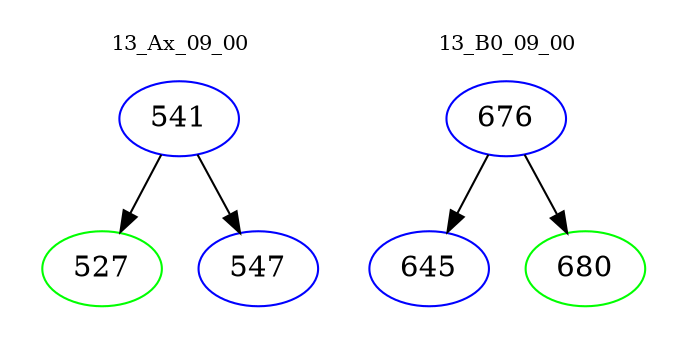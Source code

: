 digraph{
subgraph cluster_0 {
color = white
label = "13_Ax_09_00";
fontsize=10;
T0_541 [label="541", color="blue"]
T0_541 -> T0_527 [color="black"]
T0_527 [label="527", color="green"]
T0_541 -> T0_547 [color="black"]
T0_547 [label="547", color="blue"]
}
subgraph cluster_1 {
color = white
label = "13_B0_09_00";
fontsize=10;
T1_676 [label="676", color="blue"]
T1_676 -> T1_645 [color="black"]
T1_645 [label="645", color="blue"]
T1_676 -> T1_680 [color="black"]
T1_680 [label="680", color="green"]
}
}
